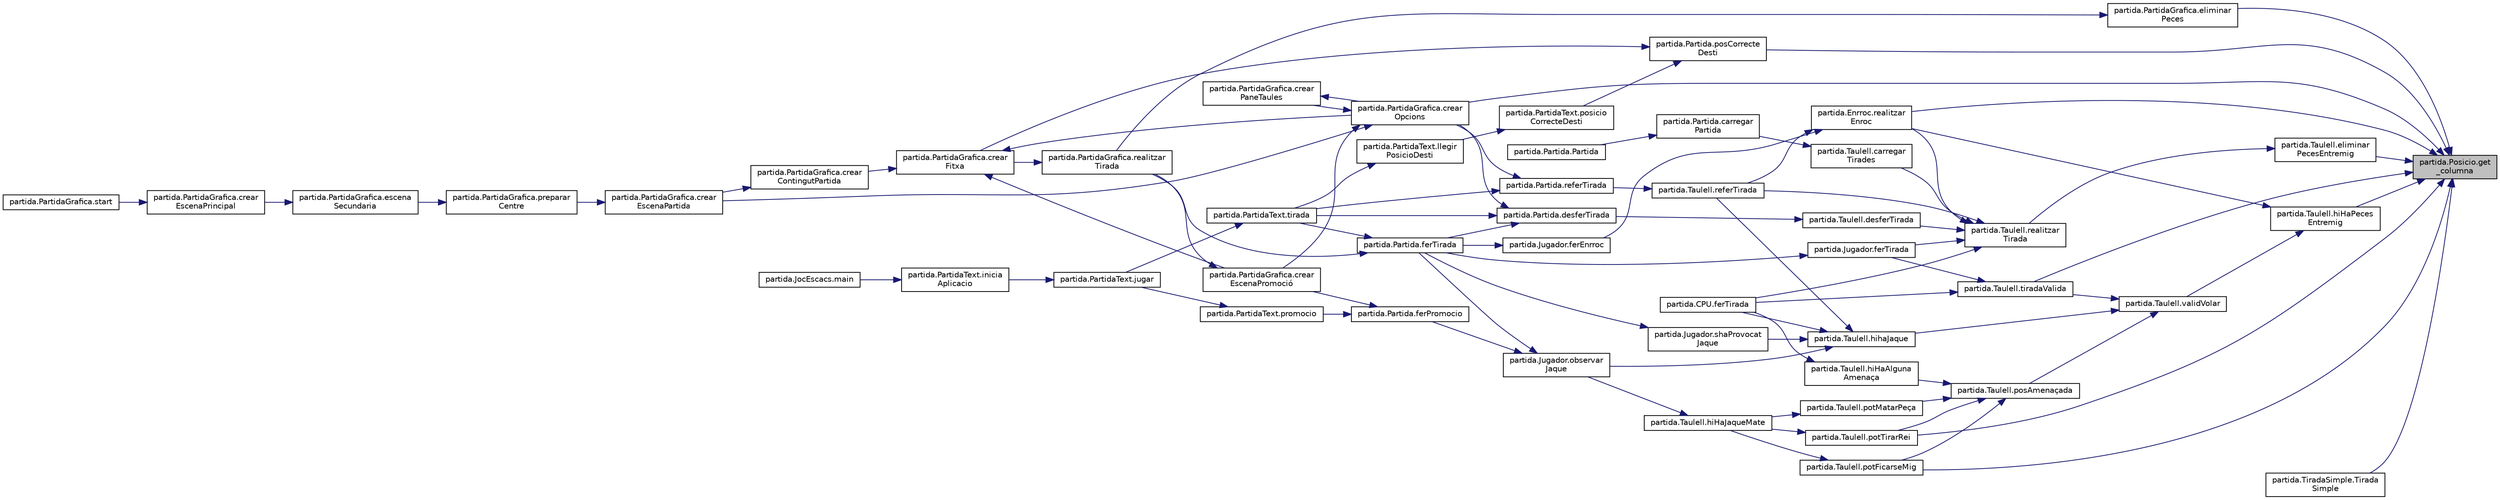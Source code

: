 digraph "partida.Posicio.get_columna"
{
 // LATEX_PDF_SIZE
  edge [fontname="Helvetica",fontsize="10",labelfontname="Helvetica",labelfontsize="10"];
  node [fontname="Helvetica",fontsize="10",shape=record];
  rankdir="RL";
  Node1 [label="partida.Posicio.get\l_columna",height=0.2,width=0.4,color="black", fillcolor="grey75", style="filled", fontcolor="black",tooltip="Columna."];
  Node1 -> Node2 [dir="back",color="midnightblue",fontsize="10",style="solid"];
  Node2 [label="partida.PartidaGrafica.crear\lOpcions",height=0.2,width=0.4,color="black", fillcolor="white", style="filled",URL="$classpartida_1_1_partida_grafica.html#adba25a1c270fb61aadd0c60b50569e0c",tooltip="Crea les opcions que es podran fer durant la partida."];
  Node2 -> Node3 [dir="back",color="midnightblue",fontsize="10",style="solid"];
  Node3 [label="partida.PartidaGrafica.crear\lEscenaPartida",height=0.2,width=0.4,color="black", fillcolor="white", style="filled",URL="$classpartida_1_1_partida_grafica.html#a3b11d63e2d592d926ef4ca45a4148dc7",tooltip="Crea l'escena partida."];
  Node3 -> Node4 [dir="back",color="midnightblue",fontsize="10",style="solid"];
  Node4 [label="partida.PartidaGrafica.preparar\lCentre",height=0.2,width=0.4,color="black", fillcolor="white", style="filled",URL="$classpartida_1_1_partida_grafica.html#a24051d5d02bee4cb623a58dd021c066e",tooltip="Es prepara el centre per l'escena secundaria."];
  Node4 -> Node5 [dir="back",color="midnightblue",fontsize="10",style="solid"];
  Node5 [label="partida.PartidaGrafica.escena\lSecundaria",height=0.2,width=0.4,color="black", fillcolor="white", style="filled",URL="$classpartida_1_1_partida_grafica.html#a32e9bb5299be820aef87ea3f58fda6bd",tooltip="Crea l'escena secundaria."];
  Node5 -> Node6 [dir="back",color="midnightblue",fontsize="10",style="solid"];
  Node6 [label="partida.PartidaGrafica.crear\lEscenaPrincipal",height=0.2,width=0.4,color="black", fillcolor="white", style="filled",URL="$classpartida_1_1_partida_grafica.html#a152d398be779196906064f031d898390",tooltip="Crea l'escena principal."];
  Node6 -> Node7 [dir="back",color="midnightblue",fontsize="10",style="solid"];
  Node7 [label="partida.PartidaGrafica.start",height=0.2,width=0.4,color="black", fillcolor="white", style="filled",URL="$classpartida_1_1_partida_grafica.html#a8861a2699c3708a4db945ab4c9087cb3",tooltip=" "];
  Node2 -> Node8 [dir="back",color="midnightblue",fontsize="10",style="solid"];
  Node8 [label="partida.PartidaGrafica.crear\lEscenaPromoció",height=0.2,width=0.4,color="black", fillcolor="white", style="filled",URL="$classpartida_1_1_partida_grafica.html#a8019015902aff562d5c2b747ccfe58c2",tooltip="Crea panell per fer la promoció"];
  Node8 -> Node9 [dir="back",color="midnightblue",fontsize="10",style="solid"];
  Node9 [label="partida.PartidaGrafica.realitzar\lTirada",height=0.2,width=0.4,color="black", fillcolor="white", style="filled",URL="$classpartida_1_1_partida_grafica.html#acb4c99e7ee645483ab9f9955d320b117",tooltip="Realitza una tirada."];
  Node9 -> Node10 [dir="back",color="midnightblue",fontsize="10",style="solid"];
  Node10 [label="partida.PartidaGrafica.crear\lFitxa",height=0.2,width=0.4,color="black", fillcolor="white", style="filled",URL="$classpartida_1_1_partida_grafica.html#ad79e50c713a3e043355a0f20f9cc5cea",tooltip="Crea la fitxa gràfica que anirà al taulell gràfic."];
  Node10 -> Node11 [dir="back",color="midnightblue",fontsize="10",style="solid"];
  Node11 [label="partida.PartidaGrafica.crear\lContingutPartida",height=0.2,width=0.4,color="black", fillcolor="white", style="filled",URL="$classpartida_1_1_partida_grafica.html#a591e5560274bfbc48b1981eced48ebae",tooltip="Crea el taulell i posiciona les peces."];
  Node11 -> Node3 [dir="back",color="midnightblue",fontsize="10",style="solid"];
  Node10 -> Node8 [dir="back",color="midnightblue",fontsize="10",style="solid"];
  Node10 -> Node2 [dir="back",color="midnightblue",fontsize="10",style="solid"];
  Node2 -> Node12 [dir="back",color="midnightblue",fontsize="10",style="solid"];
  Node12 [label="partida.PartidaGrafica.crear\lPaneTaules",height=0.2,width=0.4,color="black", fillcolor="white", style="filled",URL="$classpartida_1_1_partida_grafica.html#a5d30947acec27f26fe79c92f36ef7efc",tooltip="Crea un panell per acceptar/declinar les taules un cop s'han demanat."];
  Node12 -> Node2 [dir="back",color="midnightblue",fontsize="10",style="solid"];
  Node1 -> Node13 [dir="back",color="midnightblue",fontsize="10",style="solid"];
  Node13 [label="partida.PartidaGrafica.eliminar\lPeces",height=0.2,width=0.4,color="black", fillcolor="white", style="filled",URL="$classpartida_1_1_partida_grafica.html#a48b17dbb8a97287ded8b22e864bcf719",tooltip="S'eliminen les peces que han mort en la tirada."];
  Node13 -> Node9 [dir="back",color="midnightblue",fontsize="10",style="solid"];
  Node1 -> Node14 [dir="back",color="midnightblue",fontsize="10",style="solid"];
  Node14 [label="partida.Taulell.eliminar\lPecesEntremig",height=0.2,width=0.4,color="black", fillcolor="white", style="filled",URL="$classpartida_1_1_taulell.html#a9d656cbe63061fc7f477f31cfde9def3",tooltip="Comprova si hi ha peces entremig de la tirada i si n'hi ha les mata."];
  Node14 -> Node15 [dir="back",color="midnightblue",fontsize="10",style="solid"];
  Node15 [label="partida.Taulell.realitzar\lTirada",height=0.2,width=0.4,color="black", fillcolor="white", style="filled",URL="$classpartida_1_1_taulell.html#a09ac50dfdb6fefaf8accdcb61fe0e3cc",tooltip="Realitza la tirada t al taulell. Retorna un enter que s'incrementara si es maten peces enemigues."];
  Node15 -> Node16 [dir="back",color="midnightblue",fontsize="10",style="solid"];
  Node16 [label="partida.Taulell.carregar\lTirades",height=0.2,width=0.4,color="black", fillcolor="white", style="filled",URL="$classpartida_1_1_taulell.html#a3bc601f4d7f92cee6d09926e05c01c99",tooltip="Carrega les tirades realitzades en una partida anterior."];
  Node16 -> Node17 [dir="back",color="midnightblue",fontsize="10",style="solid"];
  Node17 [label="partida.Partida.carregar\lPartida",height=0.2,width=0.4,color="black", fillcolor="white", style="filled",URL="$classpartida_1_1_partida.html#a7e810e3152667dade3a39632a497e191",tooltip="Agafa les tirades que s'ha de fer del historia i les passa al taulell per a que es puguin realitzar."];
  Node17 -> Node18 [dir="back",color="midnightblue",fontsize="10",style="solid"];
  Node18 [label="partida.Partida.Partida",height=0.2,width=0.4,color="black", fillcolor="white", style="filled",URL="$classpartida_1_1_partida.html#a7c0cbdc23a559384ae5d21a08e4892ad",tooltip="Genera una partida carregada."];
  Node15 -> Node19 [dir="back",color="midnightblue",fontsize="10",style="solid"];
  Node19 [label="partida.Taulell.desferTirada",height=0.2,width=0.4,color="black", fillcolor="white", style="filled",URL="$classpartida_1_1_taulell.html#a48a9253f10ef386042de713c540c842d",tooltip="desfa la tirada que li entren"];
  Node19 -> Node20 [dir="back",color="midnightblue",fontsize="10",style="solid"];
  Node20 [label="partida.Partida.desferTirada",height=0.2,width=0.4,color="black", fillcolor="white", style="filled",URL="$classpartida_1_1_partida.html#a13f42a2dd7e8619b7d0fef296b587458",tooltip="Desfem l'última tirada."];
  Node20 -> Node2 [dir="back",color="midnightblue",fontsize="10",style="solid"];
  Node20 -> Node21 [dir="back",color="midnightblue",fontsize="10",style="solid"];
  Node21 [label="partida.Partida.ferTirada",height=0.2,width=0.4,color="black", fillcolor="white", style="filled",URL="$classpartida_1_1_partida.html#a7cf55f1cf2593fc89ce8f6bd26d14ad7",tooltip="Funció principal del programa: realitza una tirada un jugador."];
  Node21 -> Node9 [dir="back",color="midnightblue",fontsize="10",style="solid"];
  Node21 -> Node22 [dir="back",color="midnightblue",fontsize="10",style="solid"];
  Node22 [label="partida.PartidaText.tirada",height=0.2,width=0.4,color="black", fillcolor="white", style="filled",URL="$classpartida_1_1_partida_text.html#acc995d318d946fd2b8e0f16366797ded",tooltip="Gestiona la tirada."];
  Node22 -> Node23 [dir="back",color="midnightblue",fontsize="10",style="solid"];
  Node23 [label="partida.PartidaText.jugar",height=0.2,width=0.4,color="black", fillcolor="white", style="filled",URL="$classpartida_1_1_partida_text.html#a879caed244bc5c974313cd31faa75c6d",tooltip="Gestiona la partida."];
  Node23 -> Node24 [dir="back",color="midnightblue",fontsize="10",style="solid"];
  Node24 [label="partida.PartidaText.inicia\lAplicacio",height=0.2,width=0.4,color="black", fillcolor="white", style="filled",URL="$classpartida_1_1_partida_text.html#a02c8b096e88ca947f3956566b3fd4145",tooltip="Inicia el joc."];
  Node24 -> Node25 [dir="back",color="midnightblue",fontsize="10",style="solid"];
  Node25 [label="partida.JocEscacs.main",height=0.2,width=0.4,color="black", fillcolor="white", style="filled",URL="$classpartida_1_1_joc_escacs.html#a61412703510b43d5067b1aa19d45a85f",tooltip=" "];
  Node20 -> Node22 [dir="back",color="midnightblue",fontsize="10",style="solid"];
  Node15 -> Node26 [dir="back",color="midnightblue",fontsize="10",style="solid"];
  Node26 [label="partida.CPU.ferTirada",height=0.2,width=0.4,color="black", fillcolor="white", style="filled",URL="$classpartida_1_1_c_p_u.html#a0faa511637755fa4e4414e24fb7ac1e7",tooltip="Realitza l'acció de tirar una peça."];
  Node15 -> Node27 [dir="back",color="midnightblue",fontsize="10",style="solid"];
  Node27 [label="partida.Jugador.ferTirada",height=0.2,width=0.4,color="black", fillcolor="white", style="filled",URL="$classpartida_1_1_jugador.html#a6092f4063c6b8c6704000af4e48b93d1",tooltip="Fa totes les comprovacions per veure si la tirada entrada es valida o no i es realitza la tirada."];
  Node27 -> Node21 [dir="back",color="midnightblue",fontsize="10",style="solid"];
  Node15 -> Node28 [dir="back",color="midnightblue",fontsize="10",style="solid"];
  Node28 [label="partida.Enrroc.realitzar\lEnroc",height=0.2,width=0.4,color="black", fillcolor="white", style="filled",URL="$classpartida_1_1_enrroc.html#a64a9fd805519ebbfc8c4e35475ee6a33",tooltip="Realitza l'acció de l'Enrroc."];
  Node28 -> Node29 [dir="back",color="midnightblue",fontsize="10",style="solid"];
  Node29 [label="partida.Jugador.ferEnrroc",height=0.2,width=0.4,color="black", fillcolor="white", style="filled",URL="$classpartida_1_1_jugador.html#a3ce8b17ba5bda410c1242a56e595c7c9",tooltip="Fa totes les comprovacions per veure si l'enroc es valid o no i es realitza l'enroc si es valid."];
  Node29 -> Node21 [dir="back",color="midnightblue",fontsize="10",style="solid"];
  Node28 -> Node30 [dir="back",color="midnightblue",fontsize="10",style="solid"];
  Node30 [label="partida.Taulell.referTirada",height=0.2,width=0.4,color="black", fillcolor="white", style="filled",URL="$classpartida_1_1_taulell.html#a2adc26a7b1a5c1270710251eef03e356",tooltip="refem l'ultima jugada desfeta i guardem el resultat"];
  Node30 -> Node31 [dir="back",color="midnightblue",fontsize="10",style="solid"];
  Node31 [label="partida.Partida.referTirada",height=0.2,width=0.4,color="black", fillcolor="white", style="filled",URL="$classpartida_1_1_partida.html#aaf696f10a85b6371e29cd8ebad55afec",tooltip="Refem l'última tirada."];
  Node31 -> Node2 [dir="back",color="midnightblue",fontsize="10",style="solid"];
  Node31 -> Node22 [dir="back",color="midnightblue",fontsize="10",style="solid"];
  Node15 -> Node30 [dir="back",color="midnightblue",fontsize="10",style="solid"];
  Node1 -> Node32 [dir="back",color="midnightblue",fontsize="10",style="solid"];
  Node32 [label="partida.Taulell.hiHaPeces\lEntremig",height=0.2,width=0.4,color="black", fillcolor="white", style="filled",URL="$classpartida_1_1_taulell.html#adf258c45e95084068e09fe1d14e46fef",tooltip="Comprova si hi ha peces entremig de la tirada que es vol executar."];
  Node32 -> Node28 [dir="back",color="midnightblue",fontsize="10",style="solid"];
  Node32 -> Node33 [dir="back",color="midnightblue",fontsize="10",style="solid"];
  Node33 [label="partida.Taulell.validVolar",height=0.2,width=0.4,color="black", fillcolor="white", style="filled",URL="$classpartida_1_1_taulell.html#ab808f90adb948b95af87138809d0dd96",tooltip="Comprova que les habilitats de volar de la peça amb les que vol fer a la tirada."];
  Node33 -> Node34 [dir="back",color="midnightblue",fontsize="10",style="solid"];
  Node34 [label="partida.Taulell.hihaJaque",height=0.2,width=0.4,color="black", fillcolor="white", style="filled",URL="$classpartida_1_1_taulell.html#a242f8a083cf4e0811c89fe5d18f1f7d5",tooltip="Comprova si hi ha un jaque. Si hi ha jaque retorna la tirada que el fa."];
  Node34 -> Node26 [dir="back",color="midnightblue",fontsize="10",style="solid"];
  Node34 -> Node35 [dir="back",color="midnightblue",fontsize="10",style="solid"];
  Node35 [label="partida.Jugador.observar\lJaque",height=0.2,width=0.4,color="black", fillcolor="white", style="filled",URL="$classpartida_1_1_jugador.html#ac53fa68761b50599ea909693e303f659",tooltip="Comprova si hi ha un jaque i si hi ha escac i mat."];
  Node35 -> Node36 [dir="back",color="midnightblue",fontsize="10",style="solid"];
  Node36 [label="partida.Partida.ferPromocio",height=0.2,width=0.4,color="black", fillcolor="white", style="filled",URL="$classpartida_1_1_partida.html#a374be9645a67d840cd0e6743f20aa8b6",tooltip="Acció de promocionar una peça."];
  Node36 -> Node8 [dir="back",color="midnightblue",fontsize="10",style="solid"];
  Node36 -> Node37 [dir="back",color="midnightblue",fontsize="10",style="solid"];
  Node37 [label="partida.PartidaText.promocio",height=0.2,width=0.4,color="black", fillcolor="white", style="filled",URL="$classpartida_1_1_partida_text.html#a12815e3ba7061f1a1958d37317825f09",tooltip="Gestiona una promocio."];
  Node37 -> Node23 [dir="back",color="midnightblue",fontsize="10",style="solid"];
  Node35 -> Node21 [dir="back",color="midnightblue",fontsize="10",style="solid"];
  Node34 -> Node30 [dir="back",color="midnightblue",fontsize="10",style="solid"];
  Node34 -> Node38 [dir="back",color="midnightblue",fontsize="10",style="solid"];
  Node38 [label="partida.Jugador.shaProvocat\lJaque",height=0.2,width=0.4,color="black", fillcolor="white", style="filled",URL="$classpartida_1_1_jugador.html#a3b49298c1b8d60f39b802422e8f998d8",tooltip="Comprova si hi ha un jaque."];
  Node38 -> Node21 [dir="back",color="midnightblue",fontsize="10",style="solid"];
  Node33 -> Node39 [dir="back",color="midnightblue",fontsize="10",style="solid"];
  Node39 [label="partida.Taulell.posAmenaçada",height=0.2,width=0.4,color="black", fillcolor="white", style="filled",URL="$classpartida_1_1_taulell.html#a2a9e48e57503dab760f4a4510c143535",tooltip="Mira si la posició esta amenaçada una posició a partir d'una Peça."];
  Node39 -> Node40 [dir="back",color="midnightblue",fontsize="10",style="solid"];
  Node40 [label="partida.Taulell.hiHaAlguna\lAmenaça",height=0.2,width=0.4,color="black", fillcolor="white", style="filled",URL="$classpartida_1_1_taulell.html#af3c2b8715da3e8dfe2fab6baa7b37fa1",tooltip="Mira si les peces del equip contrari estan amenaçades."];
  Node40 -> Node26 [dir="back",color="midnightblue",fontsize="10",style="solid"];
  Node39 -> Node41 [dir="back",color="midnightblue",fontsize="10",style="solid"];
  Node41 [label="partida.Taulell.potFicarseMig",height=0.2,width=0.4,color="black", fillcolor="white", style="filled",URL="$classpartida_1_1_taulell.html#ac2a28921896a06e4a6177a0333501047",tooltip="Comprova si hi ha alguna peça que es pot ficar entre mig del recorregut de la tirada de jaque."];
  Node41 -> Node42 [dir="back",color="midnightblue",fontsize="10",style="solid"];
  Node42 [label="partida.Taulell.hiHaJaqueMate",height=0.2,width=0.4,color="black", fillcolor="white", style="filled",URL="$classpartida_1_1_taulell.html#a99a87caebeda6c8a7ed34599ca917987",tooltip="Comprova si hi ha un jaque mate. Si hi ha jaque mate retorna true."];
  Node42 -> Node35 [dir="back",color="midnightblue",fontsize="10",style="solid"];
  Node39 -> Node43 [dir="back",color="midnightblue",fontsize="10",style="solid"];
  Node43 [label="partida.Taulell.potMatarPeça",height=0.2,width=0.4,color="black", fillcolor="white", style="filled",URL="$classpartida_1_1_taulell.html#a499a69ce14f1afabde9c661e2947752c",tooltip="Mira si es pot matar la peça que està amenaçan el rei."];
  Node43 -> Node42 [dir="back",color="midnightblue",fontsize="10",style="solid"];
  Node39 -> Node44 [dir="back",color="midnightblue",fontsize="10",style="solid"];
  Node44 [label="partida.Taulell.potTirarRei",height=0.2,width=0.4,color="black", fillcolor="white", style="filled",URL="$classpartida_1_1_taulell.html#aea22c2fa511f0451076bfb16e29ff3e3",tooltip="Mira si el rei pot tirar a algun lloc estant amençat."];
  Node44 -> Node42 [dir="back",color="midnightblue",fontsize="10",style="solid"];
  Node33 -> Node45 [dir="back",color="midnightblue",fontsize="10",style="solid"];
  Node45 [label="partida.Taulell.tiradaValida",height=0.2,width=0.4,color="black", fillcolor="white", style="filled",URL="$classpartida_1_1_taulell.html#a378c7b029e0e64c33ecaa952fa584a31",tooltip="Fa totes les comprovacions per veure si la tirada entrada es valida o no."];
  Node45 -> Node26 [dir="back",color="midnightblue",fontsize="10",style="solid"];
  Node45 -> Node27 [dir="back",color="midnightblue",fontsize="10",style="solid"];
  Node1 -> Node46 [dir="back",color="midnightblue",fontsize="10",style="solid"];
  Node46 [label="partida.Partida.posCorrecte\lDesti",height=0.2,width=0.4,color="black", fillcolor="white", style="filled",URL="$classpartida_1_1_partida.html#a699fa277cbb8ee7ecda2f6febf06b2df",tooltip="Comprova si la posició selecionada al destí és correcte."];
  Node46 -> Node10 [dir="back",color="midnightblue",fontsize="10",style="solid"];
  Node46 -> Node47 [dir="back",color="midnightblue",fontsize="10",style="solid"];
  Node47 [label="partida.PartidaText.posicio\lCorrecteDesti",height=0.2,width=0.4,color="black", fillcolor="white", style="filled",URL="$classpartida_1_1_partida_text.html#afa934916041dfb52ff98d12a69dc9b49",tooltip="Calcula si es correcte la posició destí que ha seleccionat l'usuari."];
  Node47 -> Node48 [dir="back",color="midnightblue",fontsize="10",style="solid"];
  Node48 [label="partida.PartidaText.llegir\lPosicioDesti",height=0.2,width=0.4,color="black", fillcolor="white", style="filled",URL="$classpartida_1_1_partida_text.html#abcb4c014d1fe80e93ed0b803dadcf301",tooltip="Llegeix la posició destí que demana l'usuari i la processa."];
  Node48 -> Node22 [dir="back",color="midnightblue",fontsize="10",style="solid"];
  Node1 -> Node41 [dir="back",color="midnightblue",fontsize="10",style="solid"];
  Node1 -> Node44 [dir="back",color="midnightblue",fontsize="10",style="solid"];
  Node1 -> Node28 [dir="back",color="midnightblue",fontsize="10",style="solid"];
  Node1 -> Node49 [dir="back",color="midnightblue",fontsize="10",style="solid"];
  Node49 [label="partida.TiradaSimple.Tirada\lSimple",height=0.2,width=0.4,color="black", fillcolor="white", style="filled",URL="$classpartida_1_1_tirada_simple.html#acb53fc4c2a12423f83a36adb262f1d99",tooltip="Genera una TiradaSimple sense matar ni volar."];
  Node1 -> Node45 [dir="back",color="midnightblue",fontsize="10",style="solid"];
}
